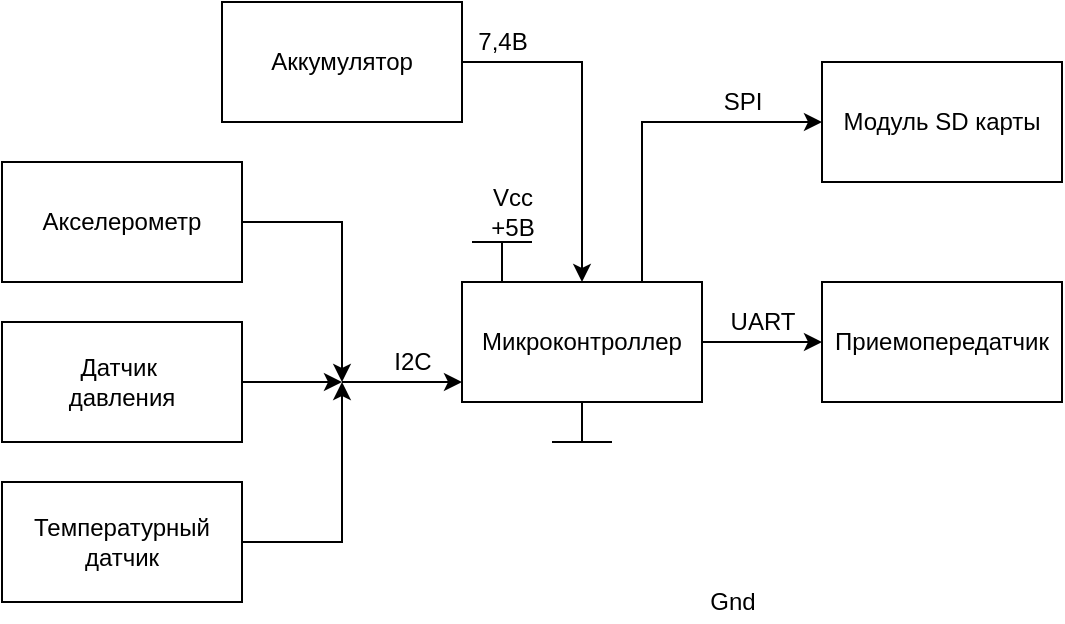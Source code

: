 <mxfile version="14.6.12" type="device"><diagram id="mCxCb8fTFI4i2b9Kiptf" name="Page-1"><mxGraphModel dx="1422" dy="794" grid="1" gridSize="10" guides="1" tooltips="1" connect="1" arrows="1" fold="1" page="1" pageScale="1" pageWidth="827" pageHeight="1169" math="0" shadow="0"><root><mxCell id="0"/><mxCell id="1" parent="0"/><mxCell id="awnV_eMB12cWSX6L42iQ-5" style="edgeStyle=none;rounded=0;orthogonalLoop=1;jettySize=auto;html=1;exitX=0.75;exitY=0;exitDx=0;exitDy=0;entryX=0;entryY=0.5;entryDx=0;entryDy=0;" parent="1" source="awnV_eMB12cWSX6L42iQ-1" target="awnV_eMB12cWSX6L42iQ-3" edge="1"><mxGeometry relative="1" as="geometry"><Array as="points"><mxPoint x="410" y="200"/></Array></mxGeometry></mxCell><mxCell id="awnV_eMB12cWSX6L42iQ-20" style="edgeStyle=none;rounded=0;orthogonalLoop=1;jettySize=auto;html=1;" parent="1" edge="1"><mxGeometry relative="1" as="geometry"><mxPoint x="320" y="330" as="targetPoint"/><mxPoint x="260" y="330" as="sourcePoint"/></mxGeometry></mxCell><mxCell id="awnV_eMB12cWSX6L42iQ-1" value="Микроконтроллер" style="rounded=0;whiteSpace=wrap;html=1;" parent="1" vertex="1"><mxGeometry x="320" y="280" width="120" height="60" as="geometry"/></mxCell><mxCell id="awnV_eMB12cWSX6L42iQ-4" style="rounded=0;orthogonalLoop=1;jettySize=auto;html=1;" parent="1" source="awnV_eMB12cWSX6L42iQ-1" target="awnV_eMB12cWSX6L42iQ-2" edge="1"><mxGeometry relative="1" as="geometry"/></mxCell><mxCell id="awnV_eMB12cWSX6L42iQ-2" value="Приемопередатчик" style="rounded=0;whiteSpace=wrap;html=1;" parent="1" vertex="1"><mxGeometry x="500" y="280" width="120" height="60" as="geometry"/></mxCell><mxCell id="awnV_eMB12cWSX6L42iQ-3" value="Модуль SD карты" style="rounded=0;whiteSpace=wrap;html=1;" parent="1" vertex="1"><mxGeometry x="500" y="170" width="120" height="60" as="geometry"/></mxCell><mxCell id="awnV_eMB12cWSX6L42iQ-7" value="UART" style="text;html=1;align=center;verticalAlign=middle;resizable=0;points=[];autosize=1;strokeColor=none;" parent="1" vertex="1"><mxGeometry x="445" y="290" width="50" height="20" as="geometry"/></mxCell><mxCell id="awnV_eMB12cWSX6L42iQ-8" value="SPI" style="text;html=1;align=center;verticalAlign=middle;resizable=0;points=[];autosize=1;strokeColor=none;" parent="1" vertex="1"><mxGeometry x="445" y="180" width="30" height="20" as="geometry"/></mxCell><mxCell id="awnV_eMB12cWSX6L42iQ-10" style="edgeStyle=none;rounded=0;orthogonalLoop=1;jettySize=auto;html=1;exitX=1;exitY=0.5;exitDx=0;exitDy=0;" parent="1" source="awnV_eMB12cWSX6L42iQ-9" target="awnV_eMB12cWSX6L42iQ-1" edge="1"><mxGeometry relative="1" as="geometry"><Array as="points"><mxPoint x="380" y="170"/></Array></mxGeometry></mxCell><mxCell id="awnV_eMB12cWSX6L42iQ-9" value="Аккумулятор" style="rounded=0;whiteSpace=wrap;html=1;" parent="1" vertex="1"><mxGeometry x="200" y="140" width="120" height="60" as="geometry"/></mxCell><mxCell id="awnV_eMB12cWSX6L42iQ-11" value="7,4В" style="text;html=1;align=center;verticalAlign=middle;resizable=0;points=[];autosize=1;strokeColor=none;" parent="1" vertex="1"><mxGeometry x="320" y="150" width="40" height="20" as="geometry"/></mxCell><mxCell id="awnV_eMB12cWSX6L42iQ-16" style="edgeStyle=none;rounded=0;orthogonalLoop=1;jettySize=auto;html=1;exitX=1;exitY=0.5;exitDx=0;exitDy=0;" parent="1" source="awnV_eMB12cWSX6L42iQ-12" edge="1"><mxGeometry relative="1" as="geometry"><mxPoint x="260" y="330" as="targetPoint"/><Array as="points"><mxPoint x="260" y="250"/></Array></mxGeometry></mxCell><mxCell id="awnV_eMB12cWSX6L42iQ-12" value="Акселерометр" style="rounded=0;whiteSpace=wrap;html=1;" parent="1" vertex="1"><mxGeometry x="90" y="220" width="120" height="60" as="geometry"/></mxCell><mxCell id="awnV_eMB12cWSX6L42iQ-17" style="edgeStyle=none;rounded=0;orthogonalLoop=1;jettySize=auto;html=1;exitX=1;exitY=0.5;exitDx=0;exitDy=0;" parent="1" source="awnV_eMB12cWSX6L42iQ-13" edge="1"><mxGeometry relative="1" as="geometry"><mxPoint x="260" y="330" as="targetPoint"/></mxGeometry></mxCell><mxCell id="awnV_eMB12cWSX6L42iQ-13" value="Датчик&amp;nbsp;&lt;br&gt;давления" style="rounded=0;whiteSpace=wrap;html=1;" parent="1" vertex="1"><mxGeometry x="90" y="300" width="120" height="60" as="geometry"/></mxCell><mxCell id="awnV_eMB12cWSX6L42iQ-18" style="edgeStyle=none;rounded=0;orthogonalLoop=1;jettySize=auto;html=1;exitX=1;exitY=0.5;exitDx=0;exitDy=0;" parent="1" source="awnV_eMB12cWSX6L42iQ-14" edge="1"><mxGeometry relative="1" as="geometry"><mxPoint x="260" y="330" as="targetPoint"/><Array as="points"><mxPoint x="260" y="410"/></Array></mxGeometry></mxCell><mxCell id="awnV_eMB12cWSX6L42iQ-14" value="Температурный&lt;br&gt;датчик" style="rounded=0;whiteSpace=wrap;html=1;" parent="1" vertex="1"><mxGeometry x="90" y="380" width="120" height="60" as="geometry"/></mxCell><mxCell id="awnV_eMB12cWSX6L42iQ-21" value="I2C" style="text;html=1;align=center;verticalAlign=middle;resizable=0;points=[];autosize=1;strokeColor=none;" parent="1" vertex="1"><mxGeometry x="280" y="310" width="30" height="20" as="geometry"/></mxCell><mxCell id="0VvHIGQNDZrL1HWa_Exj-1" value="" style="verticalLabelPosition=top;verticalAlign=bottom;shape=mxgraph.electrical.signal_sources.vdd;shadow=0;dashed=0;align=center;strokeWidth=1;fontSize=24;html=1;flipV=1;" vertex="1" parent="1"><mxGeometry x="325" y="260" width="30" height="20" as="geometry"/></mxCell><mxCell id="0VvHIGQNDZrL1HWa_Exj-2" value="Vcc&lt;br&gt;+5В" style="text;html=1;align=center;verticalAlign=middle;resizable=0;points=[];autosize=1;strokeColor=none;" vertex="1" parent="1"><mxGeometry x="325" y="230" width="40" height="30" as="geometry"/></mxCell><mxCell id="0VvHIGQNDZrL1HWa_Exj-6" value="" style="verticalLabelPosition=top;verticalAlign=bottom;shape=mxgraph.electrical.signal_sources.vdd;shadow=0;dashed=0;align=center;strokeWidth=1;fontSize=24;html=1;flipV=1;direction=west;" vertex="1" parent="1"><mxGeometry x="365" y="340" width="30" height="20" as="geometry"/></mxCell><mxCell id="0VvHIGQNDZrL1HWa_Exj-7" value="Gnd" style="text;html=1;align=center;verticalAlign=middle;resizable=0;points=[];autosize=1;strokeColor=none;" vertex="1" parent="1"><mxGeometry x="435" y="430" width="40" height="20" as="geometry"/></mxCell></root></mxGraphModel></diagram></mxfile>